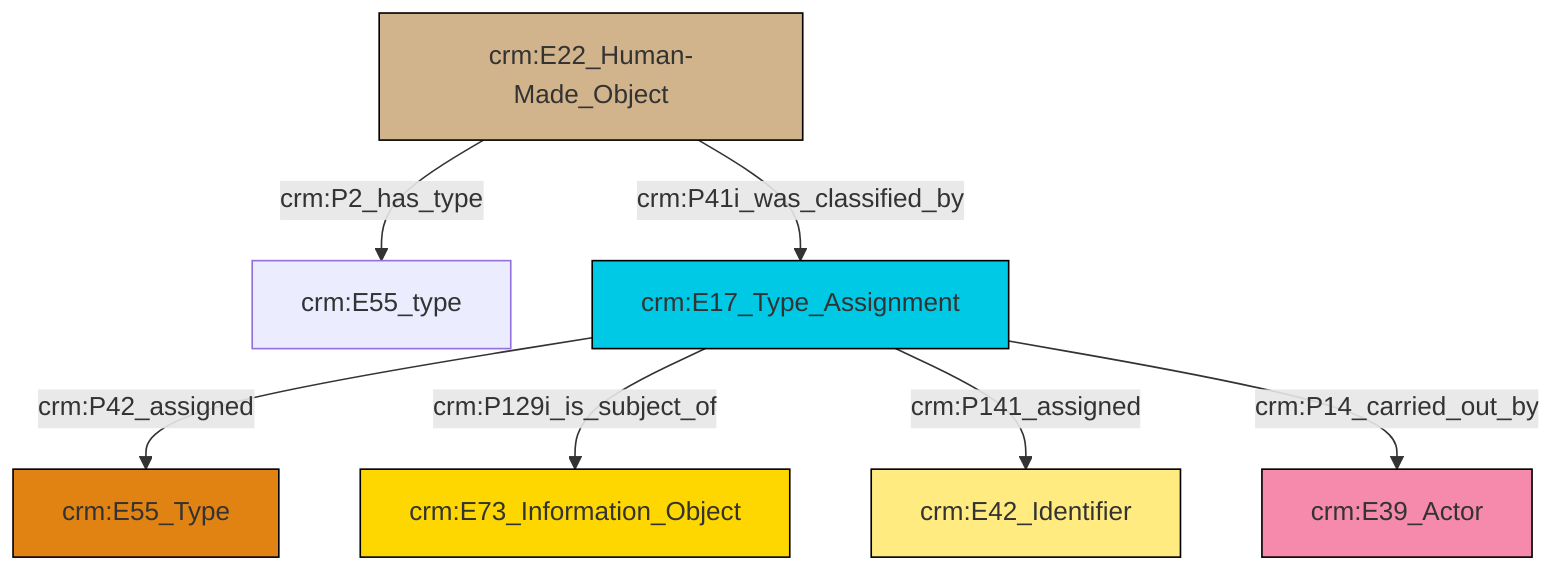 graph TD
classDef Literal fill:#f2f2f2,stroke:#000000;
classDef CRM_Entity fill:#FFFFFF,stroke:#000000;
classDef Temporal_Entity fill:#00C9E6, stroke:#000000;
classDef Type fill:#E18312, stroke:#000000;
classDef Time-Span fill:#2C9C91, stroke:#000000;
classDef Appellation fill:#FFEB7F, stroke:#000000;
classDef Place fill:#008836, stroke:#000000;
classDef Persistent_Item fill:#B266B2, stroke:#000000;
classDef Conceptual_Object fill:#FFD700, stroke:#000000;
classDef Physical_Thing fill:#D2B48C, stroke:#000000;
classDef Actor fill:#f58aad, stroke:#000000;
classDef PC_Classes fill:#4ce600, stroke:#000000;
classDef Multi fill:#cccccc,stroke:#000000;

0["crm:E22_Human-Made_Object"]:::Physical_Thing -->|crm:P2_has_type| 1["crm:E55_type"]:::Default
0["crm:E22_Human-Made_Object"]:::Physical_Thing -->|crm:P41i_was_classified_by| 2["crm:E17_Type_Assignment"]:::Temporal_Entity
2["crm:E17_Type_Assignment"]:::Temporal_Entity -->|crm:P42_assigned| 10["crm:E55_Type"]:::Type
2["crm:E17_Type_Assignment"]:::Temporal_Entity -->|crm:P129i_is_subject_of| 4["crm:E73_Information_Object"]:::Conceptual_Object
2["crm:E17_Type_Assignment"]:::Temporal_Entity -->|crm:P141_assigned| 11["crm:E42_Identifier"]:::Appellation
2["crm:E17_Type_Assignment"]:::Temporal_Entity -->|crm:P14_carried_out_by| 6["crm:E39_Actor"]:::Actor